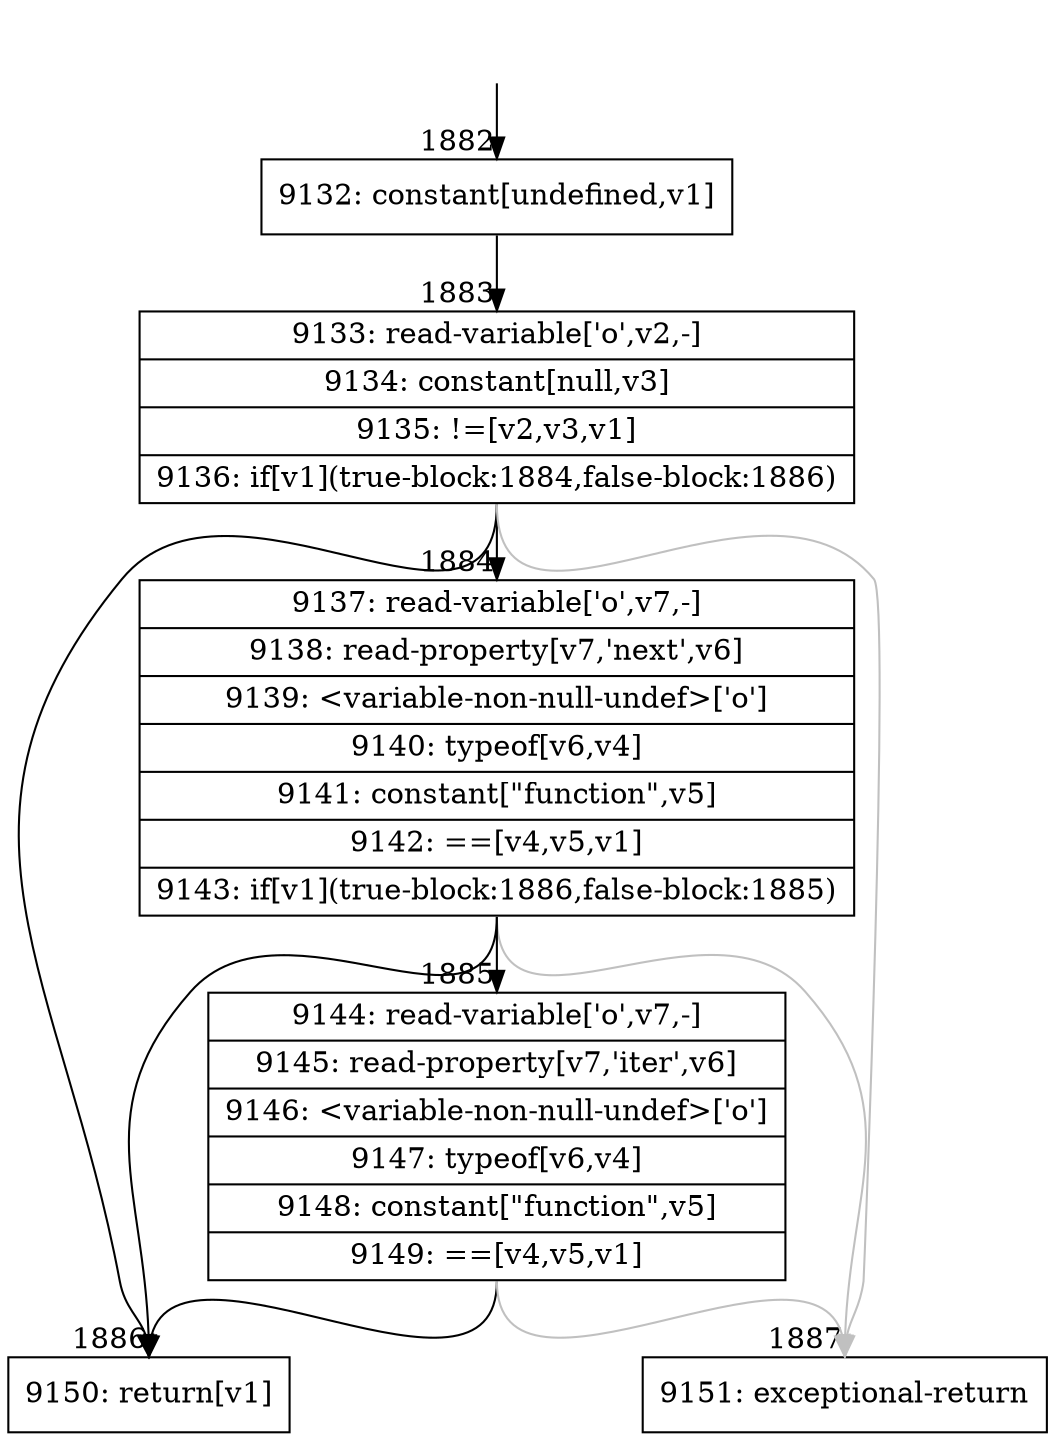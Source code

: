 digraph {
rankdir="TD"
BB_entry127[shape=none,label=""];
BB_entry127 -> BB1882 [tailport=s, headport=n, headlabel="    1882"]
BB1882 [shape=record label="{9132: constant[undefined,v1]}" ] 
BB1882 -> BB1883 [tailport=s, headport=n, headlabel="      1883"]
BB1883 [shape=record label="{9133: read-variable['o',v2,-]|9134: constant[null,v3]|9135: !=[v2,v3,v1]|9136: if[v1](true-block:1884,false-block:1886)}" ] 
BB1883 -> BB1886 [tailport=s, headport=n, headlabel="      1886"]
BB1883 -> BB1884 [tailport=s, headport=n, headlabel="      1884"]
BB1883 -> BB1887 [tailport=s, headport=n, color=gray, headlabel="      1887"]
BB1884 [shape=record label="{9137: read-variable['o',v7,-]|9138: read-property[v7,'next',v6]|9139: \<variable-non-null-undef\>['o']|9140: typeof[v6,v4]|9141: constant[\"function\",v5]|9142: ==[v4,v5,v1]|9143: if[v1](true-block:1886,false-block:1885)}" ] 
BB1884 -> BB1886 [tailport=s, headport=n]
BB1884 -> BB1885 [tailport=s, headport=n, headlabel="      1885"]
BB1884 -> BB1887 [tailport=s, headport=n, color=gray]
BB1885 [shape=record label="{9144: read-variable['o',v7,-]|9145: read-property[v7,'iter',v6]|9146: \<variable-non-null-undef\>['o']|9147: typeof[v6,v4]|9148: constant[\"function\",v5]|9149: ==[v4,v5,v1]}" ] 
BB1885 -> BB1886 [tailport=s, headport=n]
BB1885 -> BB1887 [tailport=s, headport=n, color=gray]
BB1886 [shape=record label="{9150: return[v1]}" ] 
BB1887 [shape=record label="{9151: exceptional-return}" ] 
//#$~ 1104
}
